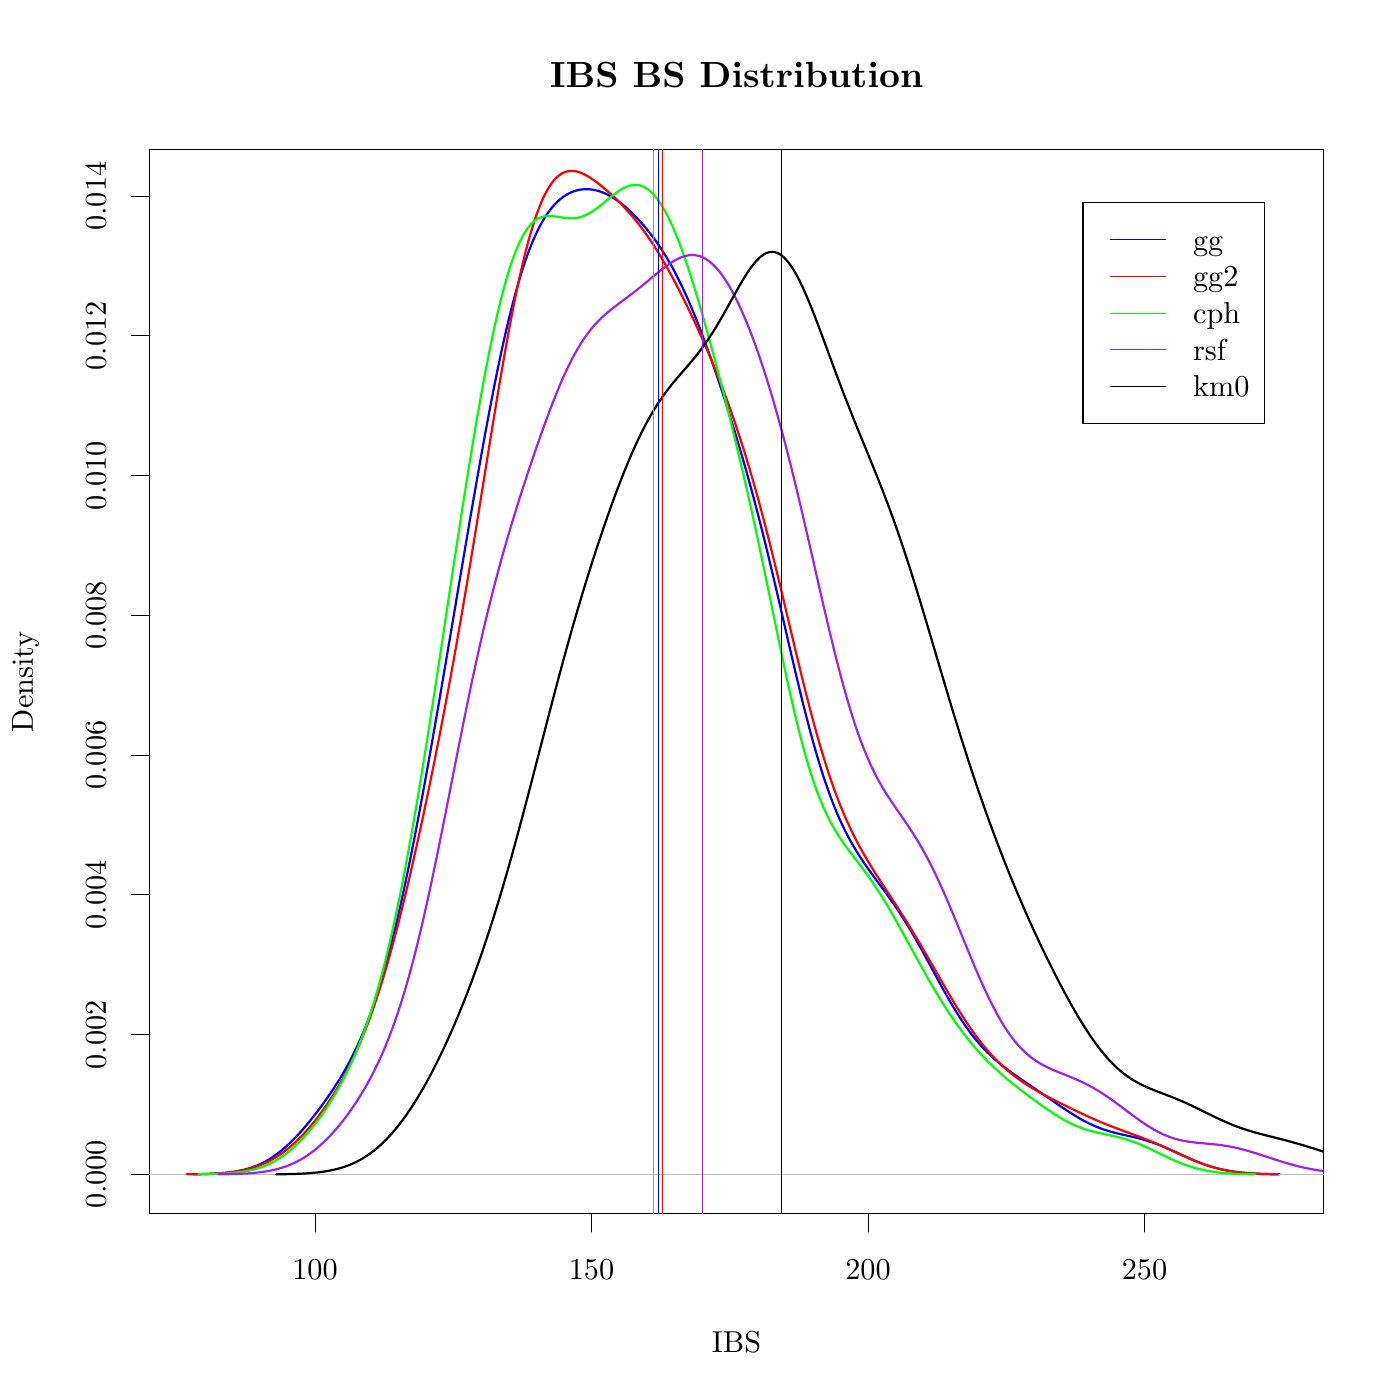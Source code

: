% Created by tikzDevice version 0.7.0 on 2015-01-16 16:22:32
% !TEX encoding = UTF-8 Unicode
\documentclass[11pt]{memoir}
\nonstopmode

\usepackage{tikz}

\usepackage[active,tightpage,psfixbb]{preview}

\PreviewEnvironment{pgfpicture}

\setlength\PreviewBorder{0pt}

\usepackage{amsmath}
\newcommand{\SweaveOpts}[1]{}  % do not interfere with LaTeX
\newcommand{\SweaveInput}[1]{} % because they are not real TeX commands
\newcommand{\Sexpr}[1]{}       % will only be parsed by R


\usepackage{geometry}
\usepackage{amsmath}
\usepackage{lscape}
\geometry{verbose,tmargin=2.5cm,bmargin=2.5cm,lmargin=2.5cm,rmargin=2.5cm}


\begin{document}

\begin{tikzpicture}[x=1pt,y=1pt]
\definecolor[named]{fillColor}{rgb}{1.00,1.00,1.00}
\path[use as bounding box,fill=fillColor,fill opacity=0.00] (0,0) rectangle (505.89,505.89);
\begin{scope}
\path[clip] ( 54.12, 67.32) rectangle (478.17,451.77);
\definecolor[named]{drawColor}{rgb}{0.00,0.00,1.00}

\path[draw=drawColor,line width= 0.8pt,line join=round,line cap=round] ( 69.83, 81.57) --
	( 70.59, 81.58) --
	( 71.36, 81.59) --
	( 72.13, 81.60) --
	( 72.90, 81.62) --
	( 73.67, 81.64) --
	( 74.44, 81.66) --
	( 75.20, 81.69) --
	( 75.97, 81.72) --
	( 76.74, 81.75) --
	( 77.51, 81.79) --
	( 78.28, 81.83) --
	( 79.05, 81.88) --
	( 79.81, 81.94) --
	( 80.58, 82.00) --
	( 81.35, 82.07) --
	( 82.12, 82.16) --
	( 82.89, 82.25) --
	( 83.66, 82.35) --
	( 84.42, 82.46) --
	( 85.19, 82.58) --
	( 85.96, 82.72) --
	( 86.73, 82.88) --
	( 87.50, 83.04) --
	( 88.27, 83.23) --
	( 89.03, 83.43) --
	( 89.80, 83.65) --
	( 90.57, 83.89) --
	( 91.34, 84.15) --
	( 92.11, 84.44) --
	( 92.88, 84.75) --
	( 93.65, 85.08) --
	( 94.41, 85.43) --
	( 95.18, 85.81) --
	( 95.95, 86.22) --
	( 96.72, 86.65) --
	( 97.49, 87.11) --
	( 98.26, 87.60) --
	( 99.02, 88.12) --
	( 99.79, 88.67) --
	(100.56, 89.24) --
	(101.33, 89.84) --
	(102.10, 90.47) --
	(102.87, 91.13) --
	(103.63, 91.81) --
	(104.40, 92.52) --
	(105.17, 93.26) --
	(105.94, 94.03) --
	(106.71, 94.82) --
	(107.48, 95.63) --
	(108.24, 96.46) --
	(109.01, 97.32) --
	(109.78, 98.20) --
	(110.55, 99.10) --
	(111.32,100.02) --
	(112.09,100.96) --
	(112.85,101.92) --
	(113.62,102.89) --
	(114.39,103.88) --
	(115.16,104.90) --
	(115.93,105.93) --
	(116.70,106.98) --
	(117.46,108.04) --
	(118.23,109.13) --
	(119.00,110.24) --
	(119.77,111.37) --
	(120.54,112.53) --
	(121.31,113.71) --
	(122.07,114.92) --
	(122.84,116.17) --
	(123.61,117.45) --
	(124.38,118.76) --
	(125.15,120.12) --
	(125.92,121.52) --
	(126.69,122.98) --
	(127.45,124.47) --
	(128.22,126.02) --
	(128.99,127.65) --
	(129.76,129.33) --
	(130.53,131.08) --
	(131.30,132.89) --
	(132.06,134.79) --
	(132.83,136.77) --
	(133.60,138.82) --
	(134.37,140.95) --
	(135.14,143.17) --
	(135.91,145.50) --
	(136.67,147.90) --
	(137.44,150.40) --
	(138.21,152.98) --
	(138.98,155.68) --
	(139.75,158.48) --
	(140.52,161.36) --
	(141.28,164.33) --
	(142.05,167.40) --
	(142.82,170.58) --
	(143.59,173.85) --
	(144.36,177.19) --
	(145.13,180.63) --
	(145.89,184.17) --
	(146.66,187.79) --
	(147.43,191.48) --
	(148.20,195.24) --
	(148.97,199.09) --
	(149.74,203.01) --
	(150.50,206.99) --
	(151.27,211.03) --
	(152.04,215.13) --
	(152.81,219.29) --
	(153.58,223.50) --
	(154.35,227.76) --
	(155.12,232.05) --
	(155.88,236.39) --
	(156.65,240.77) --
	(157.42,245.17) --
	(158.19,249.61) --
	(158.96,254.07) --
	(159.73,258.55) --
	(160.49,263.05) --
	(161.26,267.57) --
	(162.03,272.10) --
	(162.80,276.64) --
	(163.57,281.19) --
	(164.34,285.74) --
	(165.10,290.30) --
	(165.87,294.85) --
	(166.64,299.39) --
	(167.41,303.93) --
	(168.18,308.46) --
	(168.95,312.96) --
	(169.71,317.45) --
	(170.48,321.91) --
	(171.25,326.35) --
	(172.02,330.75) --
	(172.79,335.11) --
	(173.56,339.43) --
	(174.32,343.70) --
	(175.09,347.93) --
	(175.86,352.08) --
	(176.63,356.17) --
	(177.40,360.20) --
	(178.17,364.15) --
	(178.93,368.02) --
	(179.70,371.79) --
	(180.47,375.48) --
	(181.24,379.08) --
	(182.01,382.59) --
	(182.78,385.96) --
	(183.54,389.23) --
	(184.31,392.40) --
	(185.08,395.46) --
	(185.85,398.39) --
	(186.62,401.19) --
	(187.39,403.87) --
	(188.16,406.45) --
	(188.92,408.90) --
	(189.69,411.21) --
	(190.46,413.40) --
	(191.23,415.49) --
	(192.00,417.46) --
	(192.77,419.29) --
	(193.53,421.01) --
	(194.30,422.63) --
	(195.07,424.15) --
	(195.84,425.56) --
	(196.61,426.85) --
	(197.38,428.06) --
	(198.14,429.18) --
	(198.91,430.22) --
	(199.68,431.15) --
	(200.45,432.01) --
	(201.22,432.80) --
	(201.99,433.52) --
	(202.75,434.16) --
	(203.52,434.74) --
	(204.29,435.25) --
	(205.06,435.72) --
	(205.83,436.12) --
	(206.60,436.46) --
	(207.36,436.75) --
	(208.13,437.00) --
	(208.90,437.20) --
	(209.67,437.35) --
	(210.44,437.45) --
	(211.21,437.51) --
	(211.97,437.53) --
	(212.74,437.50) --
	(213.51,437.43) --
	(214.28,437.33) --
	(215.05,437.18) --
	(215.82,437.00) --
	(216.58,436.77) --
	(217.35,436.50) --
	(218.12,436.20) --
	(218.89,435.87) --
	(219.66,435.49) --
	(220.43,435.08) --
	(221.20,434.63) --
	(221.96,434.15) --
	(222.73,433.64) --
	(223.50,433.09) --
	(224.27,432.52) --
	(225.04,431.91) --
	(225.81,431.28) --
	(226.57,430.61) --
	(227.34,429.91) --
	(228.11,429.19) --
	(228.88,428.44) --
	(229.65,427.66) --
	(230.42,426.85) --
	(231.18,426.02) --
	(231.95,425.16) --
	(232.72,424.27) --
	(233.49,423.35) --
	(234.26,422.40) --
	(235.03,421.42) --
	(235.79,420.42) --
	(236.56,419.37) --
	(237.33,418.29) --
	(238.10,417.18) --
	(238.87,416.03) --
	(239.64,414.84) --
	(240.40,413.60) --
	(241.17,412.33) --
	(241.94,411.02) --
	(242.71,409.66) --
	(243.48,408.25) --
	(244.25,406.79) --
	(245.01,405.29) --
	(245.78,403.75) --
	(246.55,402.15) --
	(247.32,400.50) --
	(248.09,398.81) --
	(248.86,397.07) --
	(249.62,395.29) --
	(250.39,393.45) --
	(251.16,391.57) --
	(251.93,389.65) --
	(252.70,387.70) --
	(253.47,385.69) --
	(254.24,383.64) --
	(255.00,381.57) --
	(255.77,379.45) --
	(256.54,377.30) --
	(257.31,375.11) --
	(258.08,372.90) --
	(258.85,370.65) --
	(259.61,368.38) --
	(260.38,366.07) --
	(261.15,363.73) --
	(261.92,361.36) --
	(262.69,358.97) --
	(263.46,356.54) --
	(264.22,354.08) --
	(264.99,351.59) --
	(265.76,349.07) --
	(266.53,346.51) --
	(267.30,343.91) --
	(268.07,341.28) --
	(268.83,338.62) --
	(269.60,335.91) --
	(270.37,333.16) --
	(271.14,330.36) --
	(271.91,327.52) --
	(272.68,324.65) --
	(273.44,321.72) --
	(274.21,318.74) --
	(274.98,315.72) --
	(275.75,312.67) --
	(276.52,309.57) --
	(277.29,306.42) --
	(278.05,303.23) --
	(278.82,300.02) --
	(279.59,296.78) --
	(280.36,293.50) --
	(281.13,290.20) --
	(281.90,286.88) --
	(282.67,283.55) --
	(283.43,280.22) --
	(284.20,276.88) --
	(284.97,273.55) --
	(285.74,270.24) --
	(286.51,266.94) --
	(287.28,263.67) --
	(288.04,260.43) --
	(288.81,257.23) --
	(289.58,254.07) --
	(290.35,250.98) --
	(291.12,247.94) --
	(291.89,244.96) --
	(292.65,242.04) --
	(293.42,239.20) --
	(294.19,236.45) --
	(294.96,233.76) --
	(295.73,231.16) --
	(296.50,228.63) --
	(297.26,226.21) --
	(298.03,223.87) --
	(298.80,221.62) --
	(299.57,219.44) --
	(300.34,217.36) --
	(301.11,215.37) --
	(301.87,213.45) --
	(302.64,211.61) --
	(303.41,209.85) --
	(304.18,208.18) --
	(304.95,206.57) --
	(305.72,205.02) --
	(306.48,203.54) --
	(307.25,202.13) --
	(308.02,200.77) --
	(308.79,199.45) --
	(309.56,198.18) --
	(310.33,196.96) --
	(311.09,195.77) --
	(311.86,194.62) --
	(312.63,193.49) --
	(313.40,192.39) --
	(314.17,191.31) --
	(314.94,190.25) --
	(315.71,189.20) --
	(316.47,188.15) --
	(317.24,187.11) --
	(318.01,186.07) --
	(318.78,185.03) --
	(319.55,183.98) --
	(320.32,182.92) --
	(321.08,181.85) --
	(321.85,180.77) --
	(322.62,179.67) --
	(323.39,178.56) --
	(324.16,177.42) --
	(324.93,176.26) --
	(325.69,175.09) --
	(326.46,173.89) --
	(327.23,172.66) --
	(328.00,171.41) --
	(328.77,170.14) --
	(329.54,168.85) --
	(330.30,167.54) --
	(331.07,166.20) --
	(331.84,164.84) --
	(332.61,163.47) --
	(333.38,162.09) --
	(334.15,160.69) --
	(334.91,159.28) --
	(335.68,157.86) --
	(336.45,156.44) --
	(337.22,155.01) --
	(337.99,153.59) --
	(338.76,152.17) --
	(339.52,150.76) --
	(340.29,149.36) --
	(341.06,147.97) --
	(341.83,146.60) --
	(342.60,145.25) --
	(343.37,143.91) --
	(344.13,142.60) --
	(344.90,141.32) --
	(345.67,140.07) --
	(346.44,138.84) --
	(347.21,137.65) --
	(347.98,136.49) --
	(348.75,135.37) --
	(349.51,134.28) --
	(350.28,133.21) --
	(351.05,132.20) --
	(351.82,131.21) --
	(352.59,130.26) --
	(353.36,129.34) --
	(354.12,128.45) --
	(354.89,127.60) --
	(355.66,126.78) --
	(356.43,125.98) --
	(357.20,125.22) --
	(357.97,124.48) --
	(358.73,123.77) --
	(359.50,123.08) --
	(360.27,122.41) --
	(361.04,121.77) --
	(361.81,121.14) --
	(362.58,120.53) --
	(363.34,119.94) --
	(364.11,119.36) --
	(364.88,118.79) --
	(365.65,118.23) --
	(366.42,117.68) --
	(367.19,117.13) --
	(367.95,116.60) --
	(368.72,116.07) --
	(369.49,115.54) --
	(370.26,115.01) --
	(371.03,114.49) --
	(371.80,113.97) --
	(372.56,113.45) --
	(373.33,112.93) --
	(374.10,112.41) --
	(374.87,111.88) --
	(375.64,111.36) --
	(376.41,110.83) --
	(377.17,110.31) --
	(377.94,109.78) --
	(378.71,109.25) --
	(379.48,108.72) --
	(380.25,108.19) --
	(381.02,107.66) --
	(381.79,107.13) --
	(382.55,106.61) --
	(383.32,106.08) --
	(384.09,105.56) --
	(384.86,105.05) --
	(385.63,104.54) --
	(386.40,104.04) --
	(387.16,103.55) --
	(387.93,103.07) --
	(388.70,102.60) --
	(389.47,102.14) --
	(390.24,101.69) --
	(391.01,101.25) --
	(391.77,100.84) --
	(392.54,100.43) --
	(393.31,100.04) --
	(394.08, 99.67) --
	(394.85, 99.32) --
	(395.62, 98.98) --
	(396.38, 98.66) --
	(397.15, 98.35) --
	(397.92, 98.06) --
	(398.69, 97.79) --
	(399.46, 97.54) --
	(400.23, 97.29) --
	(400.99, 97.07) --
	(401.76, 96.85) --
	(402.53, 96.64) --
	(403.30, 96.45) --
	(404.07, 96.26) --
	(404.84, 96.08) --
	(405.60, 95.90) --
	(406.37, 95.73) --
	(407.14, 95.56) --
	(407.91, 95.38) --
	(408.68, 95.21) --
	(409.45, 95.03) --
	(410.22, 94.85) --
	(410.98, 94.66) --
	(411.75, 94.46) --
	(412.52, 94.26) --
	(413.29, 94.04) --
	(414.06, 93.82) --
	(414.83, 93.58) --
	(415.59, 93.33) --
	(416.36, 93.08) --
	(417.13, 92.81) --
	(417.90, 92.53) --
	(418.67, 92.23) --
	(419.44, 91.93) --
	(420.20, 91.62) --
	(420.97, 91.30) --
	(421.74, 90.97) --
	(422.51, 90.63) --
	(423.28, 90.29) --
	(424.05, 89.94) --
	(424.81, 89.59) --
	(425.58, 89.24) --
	(426.35, 88.88) --
	(427.12, 88.53) --
	(427.89, 88.18) --
	(428.66, 87.83) --
	(429.42, 87.49) --
	(430.19, 87.15) --
	(430.96, 86.81) --
	(431.73, 86.49) --
	(432.50, 86.17) --
	(433.27, 85.87) --
	(434.03, 85.57) --
	(434.80, 85.28) --
	(435.57, 85.01) --
	(436.34, 84.75) --
	(437.11, 84.50) --
	(437.88, 84.26) --
	(438.64, 84.04) --
	(439.41, 83.82) --
	(440.18, 83.62) --
	(440.95, 83.44) --
	(441.72, 83.26) --
	(442.49, 83.10) --
	(443.26, 82.95) --
	(444.02, 82.80) --
	(444.79, 82.67) --
	(445.56, 82.56) --
	(446.33, 82.45) --
	(447.10, 82.35) --
	(447.87, 82.25) --
	(448.63, 82.17) --
	(449.40, 82.10) --
	(450.17, 82.03) --
	(450.94, 81.96) --
	(451.71, 81.91) --
	(452.48, 81.86) --
	(453.24, 81.82) --
	(454.01, 81.78) --
	(454.78, 81.74) --
	(455.55, 81.71) --
	(456.32, 81.68) --
	(457.09, 81.66) --
	(457.85, 81.64) --
	(458.62, 81.62) --
	(459.39, 81.60) --
	(460.16, 81.59) --
	(460.93, 81.58) --
	(461.70, 81.57) --
	(462.46, 81.56);
\end{scope}
\begin{scope}
\path[clip] (  0.00,  0.00) rectangle (505.89,505.89);
\definecolor[named]{drawColor}{rgb}{0.00,0.00,0.00}

\path[draw=drawColor,line width= 0.4pt,line join=round,line cap=round] (113.85, 67.32) -- (413.58, 67.32);

\path[draw=drawColor,line width= 0.4pt,line join=round,line cap=round] (113.85, 67.32) -- (113.85, 60.72);

\path[draw=drawColor,line width= 0.4pt,line join=round,line cap=round] (213.76, 67.32) -- (213.76, 60.72);

\path[draw=drawColor,line width= 0.4pt,line join=round,line cap=round] (313.67, 67.32) -- (313.67, 60.72);

\path[draw=drawColor,line width= 0.4pt,line join=round,line cap=round] (413.58, 67.32) -- (413.58, 60.72);

\node[text=drawColor,anchor=base,inner sep=0pt, outer sep=0pt, scale=  1.00] at (113.85, 43.56) {100};

\node[text=drawColor,anchor=base,inner sep=0pt, outer sep=0pt, scale=  1.00] at (213.76, 43.56) {150};

\node[text=drawColor,anchor=base,inner sep=0pt, outer sep=0pt, scale=  1.00] at (313.67, 43.56) {200};

\node[text=drawColor,anchor=base,inner sep=0pt, outer sep=0pt, scale=  1.00] at (413.58, 43.56) {250};

\path[draw=drawColor,line width= 0.4pt,line join=round,line cap=round] ( 54.12, 81.51) -- ( 54.12,435.02);

\path[draw=drawColor,line width= 0.4pt,line join=round,line cap=round] ( 54.12, 81.51) -- ( 47.52, 81.51);

\path[draw=drawColor,line width= 0.4pt,line join=round,line cap=round] ( 54.12,132.01) -- ( 47.52,132.01);

\path[draw=drawColor,line width= 0.4pt,line join=round,line cap=round] ( 54.12,182.51) -- ( 47.52,182.51);

\path[draw=drawColor,line width= 0.4pt,line join=round,line cap=round] ( 54.12,233.01) -- ( 47.52,233.01);

\path[draw=drawColor,line width= 0.4pt,line join=round,line cap=round] ( 54.12,283.52) -- ( 47.52,283.52);

\path[draw=drawColor,line width= 0.4pt,line join=round,line cap=round] ( 54.12,334.02) -- ( 47.52,334.02);

\path[draw=drawColor,line width= 0.4pt,line join=round,line cap=round] ( 54.12,384.52) -- ( 47.52,384.52);

\path[draw=drawColor,line width= 0.4pt,line join=round,line cap=round] ( 54.12,435.02) -- ( 47.52,435.02);

\node[text=drawColor,rotate= 90.00,anchor=base,inner sep=0pt, outer sep=0pt, scale=  1.00] at ( 38.28, 81.51) {0.000};

\node[text=drawColor,rotate= 90.00,anchor=base,inner sep=0pt, outer sep=0pt, scale=  1.00] at ( 38.28,132.01) {0.002};

\node[text=drawColor,rotate= 90.00,anchor=base,inner sep=0pt, outer sep=0pt, scale=  1.00] at ( 38.28,182.51) {0.004};

\node[text=drawColor,rotate= 90.00,anchor=base,inner sep=0pt, outer sep=0pt, scale=  1.00] at ( 38.28,233.01) {0.006};

\node[text=drawColor,rotate= 90.00,anchor=base,inner sep=0pt, outer sep=0pt, scale=  1.00] at ( 38.28,283.52) {0.008};

\node[text=drawColor,rotate= 90.00,anchor=base,inner sep=0pt, outer sep=0pt, scale=  1.00] at ( 38.28,334.02) {0.010};

\node[text=drawColor,rotate= 90.00,anchor=base,inner sep=0pt, outer sep=0pt, scale=  1.00] at ( 38.28,384.52) {0.012};

\node[text=drawColor,rotate= 90.00,anchor=base,inner sep=0pt, outer sep=0pt, scale=  1.00] at ( 38.28,435.02) {0.014};

\path[draw=drawColor,line width= 0.4pt,line join=round,line cap=round] ( 54.12, 67.32) --
	(478.17, 67.32) --
	(478.17,451.77) --
	( 54.12,451.77) --
	( 54.12, 67.32);
\end{scope}
\begin{scope}
\path[clip] (  0.00,  0.00) rectangle (505.89,505.89);
\definecolor[named]{drawColor}{rgb}{0.00,0.00,0.00}

\node[text=drawColor,anchor=base,inner sep=0pt, outer sep=0pt, scale=  1.20] at (266.14,474.30) {\bfseries IBS BS Distribution};

\node[text=drawColor,anchor=base,inner sep=0pt, outer sep=0pt, scale=  1.00] at (266.14, 17.16) {IBS};

\node[text=drawColor,rotate= 90.00,anchor=base,inner sep=0pt, outer sep=0pt, scale=  1.00] at ( 11.88,259.55) {Density};
\end{scope}
\begin{scope}
\path[clip] ( 54.12, 67.32) rectangle (478.17,451.77);
\definecolor[named]{drawColor}{rgb}{0.75,0.75,0.75}

\path[draw=drawColor,line width= 0.0pt,line join=round,line cap=round] ( 54.12, 81.51) -- (478.17, 81.51);
\definecolor[named]{drawColor}{rgb}{1.00,0.00,0.00}

\path[draw=drawColor,line width= 0.8pt,line join=round,line cap=round] ( 67.48, 81.55) --
	( 68.25, 81.56) --
	( 69.02, 81.56) --
	( 69.79, 81.57) --
	( 70.56, 81.59) --
	( 71.33, 81.60) --
	( 72.11, 81.61) --
	( 72.88, 81.63) --
	( 73.65, 81.65) --
	( 74.42, 81.67) --
	( 75.19, 81.70) --
	( 75.96, 81.73) --
	( 76.74, 81.76) --
	( 77.51, 81.80) --
	( 78.28, 81.85) --
	( 79.05, 81.89) --
	( 79.82, 81.95) --
	( 80.59, 82.01) --
	( 81.36, 82.08) --
	( 82.14, 82.15) --
	( 82.91, 82.24) --
	( 83.68, 82.33) --
	( 84.45, 82.43) --
	( 85.22, 82.54) --
	( 85.99, 82.67) --
	( 86.77, 82.81) --
	( 87.54, 82.95) --
	( 88.31, 83.12) --
	( 89.08, 83.30) --
	( 89.85, 83.49) --
	( 90.62, 83.70) --
	( 91.39, 83.93) --
	( 92.17, 84.18) --
	( 92.94, 84.44) --
	( 93.71, 84.73) --
	( 94.48, 85.03) --
	( 95.25, 85.36) --
	( 96.02, 85.71) --
	( 96.80, 86.08) --
	( 97.57, 86.48) --
	( 98.34, 86.90) --
	( 99.11, 87.35) --
	( 99.88, 87.82) --
	(100.65, 88.31) --
	(101.42, 88.83) --
	(102.20, 89.38) --
	(102.97, 89.96) --
	(103.74, 90.56) --
	(104.51, 91.18) --
	(105.28, 91.84) --
	(106.05, 92.53) --
	(106.83, 93.24) --
	(107.60, 93.97) --
	(108.37, 94.73) --
	(109.14, 95.53) --
	(109.91, 96.35) --
	(110.68, 97.19) --
	(111.45, 98.06) --
	(112.23, 98.96) --
	(113.00, 99.89) --
	(113.77,100.84) --
	(114.54,101.82) --
	(115.31,102.83) --
	(116.08,103.87) --
	(116.86,104.94) --
	(117.63,106.03) --
	(118.40,107.15) --
	(119.17,108.32) --
	(119.94,109.51) --
	(120.71,110.74) --
	(121.48,111.99) --
	(122.26,113.29) --
	(123.03,114.63) --
	(123.80,116.01) --
	(124.57,117.43) --
	(125.34,118.89) --
	(126.11,120.40) --
	(126.89,121.96) --
	(127.66,123.57) --
	(128.43,125.23) --
	(129.20,126.95) --
	(129.97,128.73) --
	(130.74,130.57) --
	(131.51,132.46) --
	(132.29,134.42) --
	(133.06,136.45) --
	(133.83,138.54) --
	(134.60,140.70) --
	(135.37,142.91) --
	(136.14,145.22) --
	(136.92,147.59) --
	(137.69,150.02) --
	(138.46,152.52) --
	(139.23,155.10) --
	(140.00,157.75) --
	(140.77,160.46) --
	(141.54,163.24) --
	(142.32,166.08) --
	(143.09,169.00) --
	(143.86,171.98) --
	(144.63,175.02) --
	(145.40,178.11) --
	(146.17,181.27) --
	(146.95,184.49) --
	(147.72,187.76) --
	(148.49,191.08) --
	(149.26,194.46) --
	(150.03,197.89) --
	(150.80,201.36) --
	(151.57,204.88) --
	(152.35,208.44) --
	(153.12,212.05) --
	(153.89,215.71) --
	(154.66,219.41) --
	(155.43,223.15) --
	(156.20,226.93) --
	(156.98,230.77) --
	(157.75,234.64) --
	(158.52,238.56) --
	(159.29,242.52) --
	(160.06,246.54) --
	(160.83,250.60) --
	(161.61,254.71) --
	(162.38,258.86) --
	(163.15,263.08) --
	(163.92,267.34) --
	(164.69,271.66) --
	(165.46,276.02) --
	(166.23,280.43) --
	(167.01,284.91) --
	(167.78,289.43) --
	(168.55,293.99) --
	(169.32,298.59) --
	(170.09,303.25) --
	(170.86,307.95) --
	(171.64,312.67) --
	(172.41,317.43) --
	(173.18,322.21) --
	(173.95,327.00) --
	(174.72,331.81) --
	(175.49,336.62) --
	(176.26,341.42) --
	(177.04,346.20) --
	(177.81,350.96) --
	(178.58,355.69) --
	(179.35,360.38) --
	(180.12,365.00) --
	(180.89,369.56) --
	(181.67,374.05) --
	(182.44,378.46) --
	(183.21,382.77) --
	(183.98,386.96) --
	(184.75,391.04) --
	(185.52,395.01) --
	(186.29,398.86) --
	(187.07,402.54) --
	(187.84,406.08) --
	(188.61,409.48) --
	(189.38,412.74) --
	(190.15,415.82) --
	(190.92,418.72) --
	(191.70,421.46) --
	(192.47,424.05) --
	(193.24,426.48) --
	(194.01,428.69) --
	(194.78,430.75) --
	(195.55,432.66) --
	(196.32,434.41) --
	(197.10,435.98) --
	(197.87,437.38) --
	(198.64,438.64) --
	(199.41,439.77) --
	(200.18,440.75) --
	(200.95,441.57) --
	(201.73,442.27) --
	(202.50,442.85) --
	(203.27,443.33) --
	(204.04,443.67) --
	(204.81,443.90) --
	(205.58,444.06) --
	(206.35,444.12) --
	(207.13,444.10) --
	(207.90,443.99) --
	(208.67,443.82) --
	(209.44,443.58) --
	(210.21,443.30) --
	(210.98,442.94) --
	(211.76,442.54) --
	(212.53,442.11) --
	(213.30,441.64) --
	(214.07,441.13) --
	(214.84,440.58) --
	(215.61,440.02) --
	(216.38,439.43) --
	(217.16,438.81) --
	(217.93,438.18) --
	(218.70,437.53) --
	(219.47,436.86) --
	(220.24,436.17) --
	(221.01,435.47) --
	(221.79,434.75) --
	(222.56,434.01) --
	(223.33,433.26) --
	(224.10,432.49) --
	(224.87,431.70) --
	(225.64,430.89) --
	(226.41,430.06) --
	(227.19,429.21) --
	(227.96,428.33) --
	(228.73,427.43) --
	(229.50,426.50) --
	(230.27,425.55) --
	(231.04,424.57) --
	(231.82,423.55) --
	(232.59,422.51) --
	(233.36,421.44) --
	(234.13,420.34) --
	(234.90,419.21) --
	(235.67,418.05) --
	(236.45,416.86) --
	(237.22,415.64) --
	(237.99,414.39) --
	(238.76,413.11) --
	(239.53,411.80) --
	(240.30,410.47) --
	(241.07,409.11) --
	(241.85,407.72) --
	(242.62,406.31) --
	(243.39,404.87) --
	(244.16,403.42) --
	(244.93,401.94) --
	(245.70,400.43) --
	(246.48,398.91) --
	(247.25,397.37) --
	(248.02,395.80) --
	(248.79,394.21) --
	(249.56,392.60) --
	(250.33,390.98) --
	(251.10,389.33) --
	(251.88,387.65) --
	(252.65,385.95) --
	(253.42,384.24) --
	(254.19,382.49) --
	(254.96,380.72) --
	(255.73,378.92) --
	(256.51,377.10) --
	(257.28,375.25) --
	(258.05,373.37) --
	(258.82,371.45) --
	(259.59,369.50) --
	(260.36,367.52) --
	(261.13,365.51) --
	(261.91,363.45) --
	(262.68,361.36) --
	(263.45,359.22) --
	(264.22,357.05) --
	(264.99,354.84) --
	(265.76,352.57) --
	(266.54,350.27) --
	(267.31,347.92) --
	(268.08,345.52) --
	(268.85,343.06) --
	(269.62,340.56) --
	(270.39,338.01) --
	(271.16,335.42) --
	(271.94,332.76) --
	(272.71,330.06) --
	(273.48,327.30) --
	(274.25,324.50) --
	(275.02,321.65) --
	(275.79,318.73) --
	(276.57,315.78) --
	(277.34,312.78) --
	(278.11,309.74) --
	(278.88,306.66) --
	(279.65,303.53) --
	(280.42,300.38) --
	(281.19,297.20) --
	(281.97,293.99) --
	(282.74,290.75) --
	(283.51,287.51) --
	(284.28,284.25) --
	(285.05,280.99) --
	(285.82,277.73) --
	(286.60,274.47) --
	(287.37,271.23) --
	(288.14,268.01) --
	(288.91,264.81) --
	(289.68,261.65) --
	(290.45,258.53) --
	(291.22,255.44) --
	(292.00,252.40) --
	(292.77,249.43) --
	(293.54,246.51) --
	(294.31,243.65) --
	(295.08,240.85) --
	(295.85,238.13) --
	(296.63,235.48) --
	(297.40,232.90) --
	(298.17,230.40) --
	(298.94,227.97) --
	(299.71,225.63) --
	(300.48,223.37) --
	(301.25,221.17) --
	(302.03,219.05) --
	(302.80,217.02) --
	(303.57,215.05) --
	(304.34,213.16) --
	(305.11,211.32) --
	(305.88,209.56) --
	(306.66,207.86) --
	(307.43,206.22) --
	(308.20,204.63) --
	(308.97,203.09) --
	(309.74,201.61) --
	(310.51,200.17) --
	(311.28,198.76) --
	(312.06,197.39) --
	(312.83,196.06) --
	(313.60,194.76) --
	(314.37,193.48) --
	(315.14,192.22) --
	(315.91,190.99) --
	(316.69,189.77) --
	(317.46,188.56) --
	(318.23,187.36) --
	(319.00,186.17) --
	(319.77,184.99) --
	(320.54,183.81) --
	(321.32,182.63) --
	(322.09,181.44) --
	(322.86,180.26) --
	(323.63,179.06) --
	(324.40,177.87) --
	(325.17,176.66) --
	(325.94,175.45) --
	(326.72,174.22) --
	(327.49,172.99) --
	(328.26,171.75) --
	(329.03,170.49) --
	(329.80,169.22) --
	(330.57,167.95) --
	(331.35,166.66) --
	(332.12,165.36) --
	(332.89,164.05) --
	(333.66,162.73) --
	(334.43,161.40) --
	(335.20,160.07) --
	(335.97,158.73) --
	(336.75,157.39) --
	(337.52,156.04) --
	(338.29,154.69) --
	(339.06,153.35) --
	(339.83,152.00) --
	(340.60,150.66) --
	(341.38,149.32) --
	(342.15,148.00) --
	(342.92,146.68) --
	(343.69,145.37) --
	(344.46,144.08) --
	(345.23,142.80) --
	(346.00,141.54) --
	(346.78,140.30) --
	(347.55,139.08) --
	(348.32,137.88) --
	(349.09,136.70) --
	(349.86,135.54) --
	(350.63,134.42) --
	(351.41,133.32) --
	(352.18,132.24) --
	(352.95,131.18) --
	(353.72,130.17) --
	(354.49,129.17) --
	(355.26,128.21) --
	(356.03,127.27) --
	(356.81,126.36) --
	(357.58,125.48) --
	(358.35,124.62) --
	(359.12,123.79) --
	(359.89,122.99) --
	(360.66,122.22) --
	(361.44,121.47) --
	(362.21,120.74) --
	(362.98,120.04) --
	(363.75,119.36) --
	(364.52,118.71) --
	(365.29,118.07) --
	(366.06,117.46) --
	(366.84,116.86) --
	(367.61,116.29) --
	(368.38,115.73) --
	(369.15,115.19) --
	(369.92,114.66) --
	(370.69,114.16) --
	(371.47,113.66) --
	(372.24,113.18) --
	(373.01,112.71) --
	(373.78,112.25) --
	(374.55,111.80) --
	(375.32,111.36) --
	(376.09,110.93) --
	(376.87,110.51) --
	(377.64,110.09) --
	(378.41,109.68) --
	(379.18,109.28) --
	(379.95,108.88) --
	(380.72,108.48) --
	(381.50,108.09) --
	(382.27,107.70) --
	(383.04,107.31) --
	(383.81,106.93) --
	(384.58,106.55) --
	(385.35,106.17) --
	(386.12,105.79) --
	(386.90,105.41) --
	(387.67,105.04) --
	(388.44,104.67) --
	(389.21,104.30) --
	(389.98,103.93) --
	(390.75,103.56) --
	(391.53,103.20) --
	(392.30,102.84) --
	(393.07,102.49) --
	(393.84,102.13) --
	(394.61,101.79) --
	(395.38,101.45) --
	(396.16,101.11) --
	(396.93,100.77) --
	(397.70,100.45) --
	(398.47,100.13) --
	(399.24, 99.81) --
	(400.01, 99.50) --
	(400.78, 99.19) --
	(401.56, 98.89) --
	(402.33, 98.59) --
	(403.10, 98.30) --
	(403.87, 98.01) --
	(404.64, 97.73) --
	(405.41, 97.44) --
	(406.19, 97.16) --
	(406.96, 96.88) --
	(407.73, 96.60) --
	(408.50, 96.32) --
	(409.27, 96.04) --
	(410.04, 95.76) --
	(410.81, 95.47) --
	(411.59, 95.18) --
	(412.36, 94.89) --
	(413.13, 94.59) --
	(413.90, 94.29) --
	(414.67, 93.98) --
	(415.44, 93.67) --
	(416.22, 93.35) --
	(416.99, 93.03) --
	(417.76, 92.70) --
	(418.53, 92.36) --
	(419.30, 92.02) --
	(420.07, 91.68) --
	(420.84, 91.33) --
	(421.62, 90.97) --
	(422.39, 90.62) --
	(423.16, 90.26) --
	(423.93, 89.90) --
	(424.70, 89.54) --
	(425.47, 89.18) --
	(426.25, 88.82) --
	(427.02, 88.47) --
	(427.79, 88.12) --
	(428.56, 87.77) --
	(429.33, 87.43) --
	(430.10, 87.09) --
	(430.87, 86.77) --
	(431.65, 86.45) --
	(432.42, 86.14) --
	(433.19, 85.84) --
	(433.96, 85.54) --
	(434.73, 85.26) --
	(435.50, 84.99) --
	(436.28, 84.74) --
	(437.05, 84.49) --
	(437.82, 84.26) --
	(438.59, 84.03) --
	(439.36, 83.83) --
	(440.13, 83.63) --
	(440.90, 83.44) --
	(441.68, 83.27) --
	(442.45, 83.11) --
	(443.22, 82.96) --
	(443.99, 82.82) --
	(444.76, 82.68) --
	(445.53, 82.57) --
	(446.31, 82.46) --
	(447.08, 82.36) --
	(447.85, 82.26) --
	(448.62, 82.18) --
	(449.39, 82.10) --
	(450.16, 82.04) --
	(450.93, 81.97) --
	(451.71, 81.92) --
	(452.48, 81.87) --
	(453.25, 81.82) --
	(454.02, 81.78) --
	(454.79, 81.75) --
	(455.56, 81.72) --
	(456.34, 81.69) --
	(457.11, 81.66) --
	(457.88, 81.64) --
	(458.65, 81.62) --
	(459.42, 81.61) --
	(460.19, 81.59) --
	(460.96, 81.58) --
	(461.74, 81.57);
\definecolor[named]{drawColor}{rgb}{0.00,1.00,0.00}

\path[draw=drawColor,line width= 0.8pt,line join=round,line cap=round] ( 71.71, 81.55) --
	( 72.46, 81.56) --
	( 73.21, 81.57) --
	( 73.96, 81.58) --
	( 74.70, 81.60) --
	( 75.45, 81.61) --
	( 76.20, 81.63) --
	( 76.95, 81.65) --
	( 77.69, 81.67) --
	( 78.44, 81.70) --
	( 79.19, 81.73) --
	( 79.93, 81.76) --
	( 80.68, 81.80) --
	( 81.43, 81.84) --
	( 82.18, 81.89) --
	( 82.92, 81.95) --
	( 83.67, 82.01) --
	( 84.42, 82.08) --
	( 85.16, 82.15) --
	( 85.91, 82.24) --
	( 86.66, 82.34) --
	( 87.41, 82.45) --
	( 88.15, 82.56) --
	( 88.90, 82.69) --
	( 89.65, 82.84) --
	( 90.40, 83.00) --
	( 91.14, 83.17) --
	( 91.89, 83.36) --
	( 92.64, 83.56) --
	( 93.38, 83.79) --
	( 94.13, 84.03) --
	( 94.88, 84.30) --
	( 95.63, 84.58) --
	( 96.37, 84.89) --
	( 97.12, 85.22) --
	( 97.87, 85.57) --
	( 98.61, 85.95) --
	( 99.36, 86.35) --
	(100.11, 86.78) --
	(100.86, 87.24) --
	(101.60, 87.72) --
	(102.35, 88.23) --
	(103.10, 88.77) --
	(103.85, 89.34) --
	(104.59, 89.94) --
	(105.34, 90.56) --
	(106.09, 91.22) --
	(106.83, 91.91) --
	(107.58, 92.62) --
	(108.33, 93.36) --
	(109.08, 94.13) --
	(109.82, 94.94) --
	(110.57, 95.77) --
	(111.32, 96.62) --
	(112.06, 97.51) --
	(112.81, 98.42) --
	(113.56, 99.37) --
	(114.31,100.34) --
	(115.05,101.34) --
	(115.80,102.36) --
	(116.55,103.43) --
	(117.30,104.51) --
	(118.04,105.63) --
	(118.79,106.77) --
	(119.54,107.96) --
	(120.28,109.17) --
	(121.03,110.42) --
	(121.78,111.70) --
	(122.53,113.03) --
	(123.27,114.40) --
	(124.02,115.81) --
	(124.77,117.25) --
	(125.51,118.75) --
	(126.26,120.31) --
	(127.01,121.92) --
	(127.76,123.58) --
	(128.50,125.29) --
	(129.25,127.09) --
	(130.00,128.95) --
	(130.74,130.87) --
	(131.49,132.87) --
	(132.24,134.95) --
	(132.99,137.11) --
	(133.73,139.35) --
	(134.48,141.68) --
	(135.23,144.09) --
	(135.98,146.61) --
	(136.72,149.22) --
	(137.47,151.92) --
	(138.22,154.70) --
	(138.96,157.61) --
	(139.71,160.62) --
	(140.46,163.73) --
	(141.21,166.92) --
	(141.95,170.23) --
	(142.70,173.66) --
	(143.45,177.17) --
	(144.19,180.78) --
	(144.94,184.48) --
	(145.69,188.31) --
	(146.44,192.22) --
	(147.18,196.22) --
	(147.93,200.30) --
	(148.68,204.48) --
	(149.43,208.75) --
	(150.17,213.09) --
	(150.92,217.50) --
	(151.67,221.99) --
	(152.41,226.56) --
	(153.16,231.18) --
	(153.91,235.85) --
	(154.66,240.58) --
	(155.40,245.37) --
	(156.15,250.19) --
	(156.90,255.05) --
	(157.64,259.94) --
	(158.39,264.86) --
	(159.14,269.80) --
	(159.89,274.76) --
	(160.63,279.72) --
	(161.38,284.70) --
	(162.13,289.66) --
	(162.88,294.63) --
	(163.62,299.58) --
	(164.37,304.51) --
	(165.12,309.42) --
	(165.86,314.29) --
	(166.61,319.13) --
	(167.36,323.94) --
	(168.11,328.70) --
	(168.85,333.39) --
	(169.60,338.04) --
	(170.35,342.62) --
	(171.09,347.14) --
	(171.84,351.57) --
	(172.59,355.92) --
	(173.34,360.19) --
	(174.08,364.37) --
	(174.83,368.44) --
	(175.58,372.40) --
	(176.33,376.26) --
	(177.07,380.02) --
	(177.82,383.65) --
	(178.57,387.14) --
	(179.31,390.50) --
	(180.06,393.74) --
	(180.81,396.86) --
	(181.56,399.78) --
	(182.30,402.58) --
	(183.05,405.23) --
	(183.80,407.74) --
	(184.54,410.08) --
	(185.29,412.25) --
	(186.04,414.28) --
	(186.79,416.16) --
	(187.53,417.89) --
	(188.28,419.43) --
	(189.03,420.83) --
	(189.78,422.10) --
	(190.52,423.23) --
	(191.27,424.19) --
	(192.02,425.02) --
	(192.76,425.74) --
	(193.51,426.34) --
	(194.26,426.82) --
	(195.01,427.19) --
	(195.75,427.47) --
	(196.50,427.67) --
	(197.25,427.80) --
	(197.99,427.85) --
	(198.74,427.84) --
	(199.49,427.80) --
	(200.24,427.73) --
	(200.98,427.62) --
	(201.73,427.50) --
	(202.48,427.38) --
	(203.23,427.26) --
	(203.97,427.15) --
	(204.72,427.07) --
	(205.47,427.01) --
	(206.21,426.98) --
	(206.96,426.98) --
	(207.71,427.04) --
	(208.46,427.15) --
	(209.20,427.30) --
	(209.95,427.49) --
	(210.70,427.74) --
	(211.44,428.05) --
	(212.19,428.40) --
	(212.94,428.80) --
	(213.69,429.24) --
	(214.43,429.73) --
	(215.18,430.25) --
	(215.93,430.80) --
	(216.68,431.38) --
	(217.42,431.98) --
	(218.17,432.59) --
	(218.92,433.21) --
	(219.66,433.84) --
	(220.41,434.45) --
	(221.16,435.06) --
	(221.91,435.64) --
	(222.65,436.20) --
	(223.40,436.73) --
	(224.15,437.22) --
	(224.89,437.66) --
	(225.64,438.05) --
	(226.39,438.39) --
	(227.14,438.66) --
	(227.88,438.86) --
	(228.63,438.99) --
	(229.38,439.06) --
	(230.13,439.05) --
	(230.87,438.93) --
	(231.62,438.74) --
	(232.37,438.46) --
	(233.11,438.11) --
	(233.86,437.63) --
	(234.61,437.07) --
	(235.36,436.42) --
	(236.10,435.68) --
	(236.85,434.82) --
	(237.60,433.87) --
	(238.34,432.82) --
	(239.09,431.68) --
	(239.84,430.45) --
	(240.59,429.10) --
	(241.33,427.66) --
	(242.08,426.14) --
	(242.83,424.53) --
	(243.57,422.82) --
	(244.32,421.02) --
	(245.07,419.14) --
	(245.82,417.19) --
	(246.56,415.16) --
	(247.31,413.04) --
	(248.06,410.86) --
	(248.81,408.62) --
	(249.55,406.32) --
	(250.30,403.95) --
	(251.05,401.52) --
	(251.79,399.05) --
	(252.54,396.53) --
	(253.29,393.97) --
	(254.04,391.36) --
	(254.78,388.71) --
	(255.53,386.04) --
	(256.28,383.33) --
	(257.02,380.58) --
	(257.77,377.81) --
	(258.52,375.01) --
	(259.27,372.19) --
	(260.01,369.34) --
	(260.76,366.46) --
	(261.51,363.56) --
	(262.26,360.63) --
	(263.00,357.68) --
	(263.75,354.69) --
	(264.50,351.67) --
	(265.24,348.63) --
	(265.99,345.55) --
	(266.74,342.43) --
	(267.49,339.28) --
	(268.23,336.10) --
	(268.98,332.87) --
	(269.73,329.60) --
	(270.47,326.29) --
	(271.22,322.95) --
	(271.97,319.56) --
	(272.72,316.14) --
	(273.46,312.67) --
	(274.21,309.17) --
	(274.96,305.64) --
	(275.71,302.08) --
	(276.45,298.49) --
	(277.20,294.88) --
	(277.95,291.26) --
	(278.69,287.62) --
	(279.44,283.99) --
	(280.19,280.36) --
	(280.94,276.74) --
	(281.68,273.14) --
	(282.43,269.57) --
	(283.18,266.04) --
	(283.92,262.55) --
	(284.67,259.12) --
	(285.42,255.73) --
	(286.17,252.43) --
	(286.91,249.21) --
	(287.66,246.06) --
	(288.41,243.00) --
	(289.16,240.03) --
	(289.90,237.18) --
	(290.65,234.43) --
	(291.40,231.77) --
	(292.14,229.22) --
	(292.89,226.81) --
	(293.64,224.50) --
	(294.39,222.30) --
	(295.13,220.19) --
	(295.88,218.21) --
	(296.63,216.34) --
	(297.37,214.57) --
	(298.12,212.88) --
	(298.87,211.29) --
	(299.62,209.80) --
	(300.36,208.38) --
	(301.11,207.03) --
	(301.86,205.75) --
	(302.61,204.54) --
	(303.35,203.38) --
	(304.10,202.26) --
	(304.85,201.18) --
	(305.59,200.14) --
	(306.34,199.12) --
	(307.09,198.12) --
	(307.84,197.14) --
	(308.58,196.16) --
	(309.33,195.19) --
	(310.08,194.21) --
	(310.82,193.23) --
	(311.57,192.24) --
	(312.32,191.23) --
	(313.07,190.21) --
	(313.81,189.17) --
	(314.56,188.12) --
	(315.31,187.03) --
	(316.06,185.93) --
	(316.80,184.80) --
	(317.55,183.65) --
	(318.30,182.48) --
	(319.04,181.28) --
	(319.79,180.06) --
	(320.54,178.82) --
	(321.29,177.56) --
	(322.03,176.28) --
	(322.78,174.98) --
	(323.53,173.67) --
	(324.27,172.34) --
	(325.02,171.00) --
	(325.77,169.65) --
	(326.52,168.30) --
	(327.26,166.93) --
	(328.01,165.56) --
	(328.76,164.19) --
	(329.51,162.82) --
	(330.25,161.45) --
	(331.00,160.09) --
	(331.75,158.72) --
	(332.49,157.37) --
	(333.24,156.02) --
	(333.99,154.69) --
	(334.74,153.36) --
	(335.48,152.05) --
	(336.23,150.75) --
	(336.98,149.46) --
	(337.72,148.19) --
	(338.47,146.94) --
	(339.22,145.71) --
	(339.97,144.49) --
	(340.71,143.30) --
	(341.46,142.12) --
	(342.21,140.97) --
	(342.95,139.83) --
	(343.70,138.71) --
	(344.45,137.62) --
	(345.20,136.54) --
	(345.94,135.49) --
	(346.69,134.46) --
	(347.44,133.45) --
	(348.19,132.46) --
	(348.93,131.49) --
	(349.68,130.55) --
	(350.43,129.62) --
	(351.17,128.71) --
	(351.92,127.82) --
	(352.67,126.96) --
	(353.42,126.11) --
	(354.16,125.28) --
	(354.91,124.47) --
	(355.66,123.68) --
	(356.40,122.90) --
	(357.15,122.14) --
	(357.90,121.40) --
	(358.65,120.68) --
	(359.39,119.97) --
	(360.14,119.27) --
	(360.89,118.59) --
	(361.64,117.93) --
	(362.38,117.27) --
	(363.13,116.63) --
	(363.88,116.00) --
	(364.62,115.38) --
	(365.37,114.77) --
	(366.12,114.17) --
	(366.87,113.57) --
	(367.61,112.98) --
	(368.36,112.40) --
	(369.11,111.83) --
	(369.85,111.26) --
	(370.60,110.69) --
	(371.35,110.13) --
	(372.10,109.57) --
	(372.84,109.02) --
	(373.59,108.47) --
	(374.34,107.93) --
	(375.09,107.39) --
	(375.83,106.85) --
	(376.58,106.32) --
	(377.33,105.79) --
	(378.07,105.28) --
	(378.82,104.77) --
	(379.57,104.26) --
	(380.32,103.77) --
	(381.06,103.28) --
	(381.81,102.81) --
	(382.56,102.35) --
	(383.30,101.90) --
	(384.05,101.47) --
	(384.80,101.05) --
	(385.55,100.65) --
	(386.29,100.26) --
	(387.04, 99.89) --
	(387.79, 99.54) --
	(388.54, 99.20) --
	(389.28, 98.89) --
	(390.03, 98.59) --
	(390.78, 98.30) --
	(391.52, 98.04) --
	(392.27, 97.79) --
	(393.02, 97.56) --
	(393.77, 97.33) --
	(394.51, 97.13) --
	(395.26, 96.93) --
	(396.01, 96.75) --
	(396.75, 96.57) --
	(397.50, 96.40) --
	(398.25, 96.24) --
	(399.00, 96.08) --
	(399.74, 95.92) --
	(400.49, 95.76) --
	(401.24, 95.60) --
	(401.99, 95.43) --
	(402.73, 95.26) --
	(403.48, 95.09) --
	(404.23, 94.90) --
	(404.97, 94.71) --
	(405.72, 94.50) --
	(406.47, 94.29) --
	(407.22, 94.06) --
	(407.96, 93.82) --
	(408.71, 93.57) --
	(409.46, 93.31) --
	(410.20, 93.03) --
	(410.95, 92.74) --
	(411.70, 92.44) --
	(412.45, 92.13) --
	(413.19, 91.81) --
	(413.94, 91.48) --
	(414.69, 91.14) --
	(415.44, 90.79) --
	(416.18, 90.44) --
	(416.93, 90.08) --
	(417.68, 89.72) --
	(418.42, 89.35) --
	(419.17, 88.99) --
	(419.92, 88.63) --
	(420.67, 88.26) --
	(421.41, 87.91) --
	(422.16, 87.55) --
	(422.91, 87.21) --
	(423.65, 86.87) --
	(424.40, 86.54) --
	(425.15, 86.21) --
	(425.90, 85.90) --
	(426.64, 85.60) --
	(427.39, 85.31) --
	(428.14, 85.03) --
	(428.89, 84.76) --
	(429.63, 84.51) --
	(430.38, 84.27) --
	(431.13, 84.04) --
	(431.87, 83.82) --
	(432.62, 83.62) --
	(433.37, 83.43) --
	(434.12, 83.26) --
	(434.86, 83.09) --
	(435.61, 82.94) --
	(436.36, 82.80) --
	(437.10, 82.67) --
	(437.85, 82.55) --
	(438.60, 82.44) --
	(439.35, 82.34) --
	(440.09, 82.25) --
	(440.84, 82.16) --
	(441.59, 82.09) --
	(442.34, 82.02) --
	(443.08, 81.96) --
	(443.83, 81.90) --
	(444.58, 81.85) --
	(445.32, 81.81) --
	(446.07, 81.77) --
	(446.82, 81.74) --
	(447.57, 81.71) --
	(448.31, 81.68) --
	(449.06, 81.66) --
	(449.81, 81.64) --
	(450.55, 81.62) --
	(451.30, 81.60) --
	(452.05, 81.59) --
	(452.80, 81.58) --
	(453.54, 81.57);
\definecolor[named]{drawColor}{rgb}{0.63,0.13,0.94}

\path[draw=drawColor,line width= 0.8pt,line join=round,line cap=round] ( 78.89, 81.56) --
	( 79.72, 81.57) --
	( 80.54, 81.58) --
	( 81.37, 81.59) --
	( 82.20, 81.60) --
	( 83.03, 81.62) --
	( 83.85, 81.64) --
	( 84.68, 81.66) --
	( 85.51, 81.69) --
	( 86.34, 81.72) --
	( 87.16, 81.76) --
	( 87.99, 81.80) --
	( 88.82, 81.84) --
	( 89.64, 81.89) --
	( 90.47, 81.95) --
	( 91.30, 82.02) --
	( 92.13, 82.09) --
	( 92.95, 82.18) --
	( 93.78, 82.27) --
	( 94.61, 82.38) --
	( 95.44, 82.49) --
	( 96.26, 82.62) --
	( 97.09, 82.77) --
	( 97.92, 82.93) --
	( 98.74, 83.10) --
	( 99.57, 83.29) --
	(100.40, 83.51) --
	(101.23, 83.74) --
	(102.05, 83.99) --
	(102.88, 84.26) --
	(103.71, 84.56) --
	(104.54, 84.88) --
	(105.36, 85.23) --
	(106.19, 85.60) --
	(107.02, 86.00) --
	(107.84, 86.43) --
	(108.67, 86.89) --
	(109.50, 87.37) --
	(110.33, 87.89) --
	(111.15, 88.43) --
	(111.98, 89.01) --
	(112.81, 89.62) --
	(113.64, 90.26) --
	(114.46, 90.93) --
	(115.29, 91.64) --
	(116.12, 92.38) --
	(116.94, 93.15) --
	(117.77, 93.94) --
	(118.60, 94.77) --
	(119.43, 95.64) --
	(120.25, 96.54) --
	(121.08, 97.47) --
	(121.91, 98.42) --
	(122.74, 99.42) --
	(123.56,100.45) --
	(124.39,101.50) --
	(125.22,102.59) --
	(126.04,103.71) --
	(126.87,104.88) --
	(127.70,106.08) --
	(128.53,107.31) --
	(129.35,108.58) --
	(130.18,109.90) --
	(131.01,111.26) --
	(131.84,112.66) --
	(132.66,114.11) --
	(133.49,115.61) --
	(134.32,117.17) --
	(135.14,118.79) --
	(135.97,120.47) --
	(136.80,122.20) --
	(137.63,124.01) --
	(138.45,125.90) --
	(139.28,127.86) --
	(140.11,129.89) --
	(140.94,132.00) --
	(141.76,134.22) --
	(142.59,136.52) --
	(143.42,138.91) --
	(144.24,141.39) --
	(145.07,143.97) --
	(145.90,146.67) --
	(146.73,149.46) --
	(147.55,152.35) --
	(148.38,155.33) --
	(149.21,158.44) --
	(150.04,161.65) --
	(150.86,164.95) --
	(151.69,168.34) --
	(152.52,171.83) --
	(153.34,175.43) --
	(154.17,179.11) --
	(155.00,182.87) --
	(155.83,186.70) --
	(156.65,190.62) --
	(157.48,194.60) --
	(158.31,198.63) --
	(159.14,202.71) --
	(159.96,206.83) --
	(160.79,211.00) --
	(161.62,215.18) --
	(162.44,219.38) --
	(163.27,223.59) --
	(164.10,227.80) --
	(164.93,231.99) --
	(165.75,236.17) --
	(166.58,240.33) --
	(167.41,244.45) --
	(168.24,248.52) --
	(169.06,252.55) --
	(169.89,256.53) --
	(170.72,260.45) --
	(171.54,264.29) --
	(172.37,268.07) --
	(173.20,271.78) --
	(174.03,275.43) --
	(174.85,278.99) --
	(175.68,282.47) --
	(176.51,285.87) --
	(177.34,289.21) --
	(178.16,292.48) --
	(178.99,295.66) --
	(179.82,298.77) --
	(180.64,301.82) --
	(181.47,304.81) --
	(182.30,307.74) --
	(183.13,310.60) --
	(183.95,313.42) --
	(184.78,316.19) --
	(185.61,318.92) --
	(186.44,321.59) --
	(187.26,324.24) --
	(188.09,326.85) --
	(188.92,329.43) --
	(189.74,331.97) --
	(190.57,334.49) --
	(191.40,336.98) --
	(192.23,339.44) --
	(193.05,341.88) --
	(193.88,344.29) --
	(194.71,346.66) --
	(195.54,349.01) --
	(196.36,351.33) --
	(197.19,353.61) --
	(198.02,355.84) --
	(198.84,358.04) --
	(199.67,360.19) --
	(200.50,362.30) --
	(201.33,364.34) --
	(202.15,366.33) --
	(202.98,368.26) --
	(203.81,370.13) --
	(204.64,371.94) --
	(205.46,373.67) --
	(206.29,375.33) --
	(207.12,376.93) --
	(207.94,378.46) --
	(208.77,379.90) --
	(209.60,381.27) --
	(210.43,382.58) --
	(211.25,383.82) --
	(212.08,384.99) --
	(212.91,386.08) --
	(213.74,387.12) --
	(214.56,388.10) --
	(215.39,389.02) --
	(216.22,389.89) --
	(217.04,390.71) --
	(217.87,391.50) --
	(218.70,392.24) --
	(219.53,392.96) --
	(220.35,393.64) --
	(221.18,394.31) --
	(222.01,394.95) --
	(222.84,395.59) --
	(223.66,396.21) --
	(224.49,396.82) --
	(225.32,397.44) --
	(226.14,398.06) --
	(226.97,398.68) --
	(227.80,399.31) --
	(228.63,399.94) --
	(229.45,400.58) --
	(230.28,401.24) --
	(231.11,401.90) --
	(231.94,402.57) --
	(232.76,403.25) --
	(233.59,403.93) --
	(234.42,404.62) --
	(235.24,405.32) --
	(236.07,406.01) --
	(236.90,406.70) --
	(237.73,407.38) --
	(238.55,408.05) --
	(239.38,408.70) --
	(240.21,409.34) --
	(241.04,409.95) --
	(241.86,410.53) --
	(242.69,411.08) --
	(243.52,411.59) --
	(244.34,412.05) --
	(245.17,412.48) --
	(246.00,412.84) --
	(246.83,413.15) --
	(247.65,413.39) --
	(248.48,413.58) --
	(249.31,413.70) --
	(250.14,413.73) --
	(250.96,413.69) --
	(251.79,413.57) --
	(252.62,413.38) --
	(253.44,413.10) --
	(254.27,412.72) --
	(255.10,412.26) --
	(255.93,411.71) --
	(256.75,411.09) --
	(257.58,410.34) --
	(258.41,409.52) --
	(259.24,408.61) --
	(260.06,407.62) --
	(260.89,406.52) --
	(261.72,405.34) --
	(262.54,404.07) --
	(263.37,402.72) --
	(264.20,401.29) --
	(265.03,399.75) --
	(265.85,398.14) --
	(266.68,396.46) --
	(267.51,394.70) --
	(268.34,392.85) --
	(269.16,390.92) --
	(269.99,388.93) --
	(270.82,386.86) --
	(271.64,384.73) --
	(272.47,382.51) --
	(273.30,380.22) --
	(274.13,377.86) --
	(274.95,375.44) --
	(275.78,372.95) --
	(276.61,370.38) --
	(277.44,367.75) --
	(278.26,365.05) --
	(279.09,362.29) --
	(279.92,359.45) --
	(280.74,356.54) --
	(281.57,353.58) --
	(282.40,350.55) --
	(283.23,347.46) --
	(284.05,344.30) --
	(284.88,341.08) --
	(285.71,337.81) --
	(286.54,334.49) --
	(287.36,331.10) --
	(288.19,327.67) --
	(289.02,324.20) --
	(289.84,320.69) --
	(290.67,317.14) --
	(291.50,313.56) --
	(292.33,309.96) --
	(293.15,306.35) --
	(293.98,302.72) --
	(294.81,299.09) --
	(295.64,295.47) --
	(296.46,291.86) --
	(297.29,288.27) --
	(298.12,284.70) --
	(298.94,281.18) --
	(299.77,277.71) --
	(300.60,274.28) --
	(301.43,270.90) --
	(302.25,267.61) --
	(303.08,264.40) --
	(303.91,261.25) --
	(304.74,258.19) --
	(305.56,255.22) --
	(306.39,252.37) --
	(307.22,249.61) --
	(308.04,246.94) --
	(308.87,244.37) --
	(309.70,241.93) --
	(310.53,239.59) --
	(311.35,237.36) --
	(312.18,235.22) --
	(313.01,233.19) --
	(313.84,231.27) --
	(314.66,229.44) --
	(315.49,227.69) --
	(316.32,226.02) --
	(317.14,224.45) --
	(317.97,222.95) --
	(318.80,221.51) --
	(319.63,220.12) --
	(320.45,218.79) --
	(321.28,217.51) --
	(322.11,216.26) --
	(322.94,215.03) --
	(323.76,213.82) --
	(324.59,212.63) --
	(325.42,211.44) --
	(326.24,210.24) --
	(327.07,209.04) --
	(327.90,207.83) --
	(328.73,206.58) --
	(329.55,205.32) --
	(330.38,204.02) --
	(331.21,202.69) --
	(332.04,201.31) --
	(332.86,199.89) --
	(333.69,198.43) --
	(334.52,196.93) --
	(335.34,195.38) --
	(336.17,193.77) --
	(337.00,192.12) --
	(337.83,190.43) --
	(338.65,188.70) --
	(339.48,186.91) --
	(340.31,185.08) --
	(341.14,183.22) --
	(341.96,181.33) --
	(342.79,179.40) --
	(343.62,177.44) --
	(344.44,175.46) --
	(345.27,173.47) --
	(346.10,171.45) --
	(346.93,169.43) --
	(347.75,167.40) --
	(348.58,165.38) --
	(349.41,163.35) --
	(350.24,161.34) --
	(351.06,159.35) --
	(351.89,157.37) --
	(352.72,155.42) --
	(353.54,153.49) --
	(354.37,151.61) --
	(355.20,149.77) --
	(356.03,147.96) --
	(356.85,146.20) --
	(357.68,144.48) --
	(358.51,142.83) --
	(359.34,141.23) --
	(360.16,139.68) --
	(360.99,138.19) --
	(361.82,136.77) --
	(362.64,135.41) --
	(363.47,134.11) --
	(364.30,132.87) --
	(365.13,131.70) --
	(365.95,130.59) --
	(366.78,129.55) --
	(367.61,128.56) --
	(368.44,127.63) --
	(369.26,126.76) --
	(370.09,125.96) --
	(370.92,125.20) --
	(371.74,124.48) --
	(372.57,123.82) --
	(373.40,123.21) --
	(374.23,122.63) --
	(375.05,122.10) --
	(375.88,121.59) --
	(376.71,121.13) --
	(377.54,120.69) --
	(378.36,120.27) --
	(379.19,119.88) --
	(380.02,119.50) --
	(380.84,119.14) --
	(381.67,118.79) --
	(382.50,118.45) --
	(383.33,118.12) --
	(384.15,117.79) --
	(384.98,117.46) --
	(385.81,117.13) --
	(386.64,116.79) --
	(387.46,116.45) --
	(388.29,116.10) --
	(389.12,115.74) --
	(389.94,115.37) --
	(390.77,114.99) --
	(391.60,114.59) --
	(392.43,114.18) --
	(393.25,113.75) --
	(394.08,113.31) --
	(394.91,112.85) --
	(395.74,112.38) --
	(396.56,111.88) --
	(397.39,111.38) --
	(398.22,110.86) --
	(399.04,110.32) --
	(399.87,109.76) --
	(400.70,109.20) --
	(401.53,108.62) --
	(402.35,108.03) --
	(403.18,107.43) --
	(404.01,106.82) --
	(404.84,106.21) --
	(405.66,105.59) --
	(406.49,104.97) --
	(407.32,104.34) --
	(408.14,103.72) --
	(408.97,103.10) --
	(409.80,102.49) --
	(410.63,101.88) --
	(411.45,101.29) --
	(412.28,100.70) --
	(413.11,100.13) --
	(413.94, 99.58) --
	(414.76, 99.04) --
	(415.59, 98.52) --
	(416.42, 98.02) --
	(417.24, 97.54) --
	(418.07, 97.09) --
	(418.90, 96.67) --
	(419.73, 96.26) --
	(420.55, 95.88) --
	(421.38, 95.53) --
	(422.21, 95.21) --
	(423.04, 94.90) --
	(423.86, 94.63) --
	(424.69, 94.37) --
	(425.52, 94.15) --
	(426.34, 93.94) --
	(427.17, 93.76) --
	(428.00, 93.59) --
	(428.83, 93.45) --
	(429.65, 93.32) --
	(430.48, 93.20) --
	(431.31, 93.10) --
	(432.14, 93.01) --
	(432.96, 92.92) --
	(433.79, 92.84) --
	(434.62, 92.77) --
	(435.44, 92.70) --
	(436.27, 92.62) --
	(437.10, 92.55) --
	(437.93, 92.47) --
	(438.75, 92.39) --
	(439.58, 92.30) --
	(440.41, 92.20) --
	(441.24, 92.09) --
	(442.06, 91.97) --
	(442.89, 91.85) --
	(443.72, 91.71) --
	(444.54, 91.56) --
	(445.37, 91.39) --
	(446.20, 91.22) --
	(447.03, 91.04) --
	(447.85, 90.84) --
	(448.68, 90.63) --
	(449.51, 90.41) --
	(450.34, 90.19) --
	(451.16, 89.95) --
	(451.99, 89.71) --
	(452.82, 89.45) --
	(453.64, 89.20) --
	(454.47, 88.94) --
	(455.30, 88.67) --
	(456.13, 88.40) --
	(456.95, 88.13) --
	(457.78, 87.86) --
	(458.61, 87.58) --
	(459.44, 87.31) --
	(460.26, 87.04) --
	(461.09, 86.78) --
	(461.92, 86.51) --
	(462.74, 86.25) --
	(463.57, 86.00) --
	(464.40, 85.75) --
	(465.23, 85.51) --
	(466.05, 85.27) --
	(466.88, 85.04) --
	(467.71, 84.82) --
	(468.54, 84.60) --
	(469.36, 84.40) --
	(470.19, 84.20) --
	(471.02, 84.01) --
	(471.84, 83.83) --
	(472.67, 83.66) --
	(473.50, 83.49) --
	(474.33, 83.34) --
	(475.15, 83.19) --
	(475.98, 83.05) --
	(476.81, 82.92) --
	(477.64, 82.80) --
	(478.46, 82.69) --
	(479.29, 82.58) --
	(480.12, 82.48) --
	(480.94, 82.39) --
	(481.77, 82.30) --
	(482.60, 82.22) --
	(483.43, 82.15) --
	(484.25, 82.08) --
	(485.08, 82.02) --
	(485.91, 81.97) --
	(486.74, 81.92) --
	(487.56, 81.87) --
	(488.39, 81.83) --
	(489.22, 81.79) --
	(490.04, 81.76) --
	(490.87, 81.73) --
	(491.70, 81.70) --
	(492.53, 81.68) --
	(493.35, 81.65) --
	(494.18, 81.64) --
	(495.01, 81.62) --
	(495.84, 81.60) --
	(496.66, 81.59) --
	(497.49, 81.58) --
	(498.32, 81.57) --
	(499.14, 81.56) --
	(499.97, 81.55) --
	(500.80, 81.55) --
	(501.63, 81.54);
\definecolor[named]{drawColor}{rgb}{0.00,0.00,0.00}

\path[draw=drawColor,line width= 0.8pt,line join=round,line cap=round] ( 99.80, 81.56) --
	(100.65, 81.57) --
	(101.50, 81.58) --
	(102.35, 81.59) --
	(103.20, 81.61) --
	(104.05, 81.62) --
	(104.90, 81.64) --
	(105.75, 81.67) --
	(106.60, 81.69) --
	(107.45, 81.72) --
	(108.30, 81.76) --
	(109.15, 81.80) --
	(110.00, 81.84) --
	(110.85, 81.90) --
	(111.70, 81.95) --
	(112.55, 82.02) --
	(113.40, 82.10) --
	(114.25, 82.18) --
	(115.11, 82.27) --
	(115.96, 82.38) --
	(116.81, 82.50) --
	(117.66, 82.63) --
	(118.51, 82.77) --
	(119.36, 82.93) --
	(120.21, 83.10) --
	(121.06, 83.30) --
	(121.91, 83.51) --
	(122.76, 83.74) --
	(123.61, 83.99) --
	(124.46, 84.27) --
	(125.31, 84.57) --
	(126.16, 84.89) --
	(127.01, 85.24) --
	(127.86, 85.62) --
	(128.71, 86.03) --
	(129.56, 86.46) --
	(130.41, 86.92) --
	(131.26, 87.42) --
	(132.11, 87.96) --
	(132.96, 88.52) --
	(133.81, 89.12) --
	(134.66, 89.75) --
	(135.51, 90.42) --
	(136.36, 91.13) --
	(137.21, 91.88) --
	(138.06, 92.65) --
	(138.91, 93.48) --
	(139.76, 94.34) --
	(140.61, 95.24) --
	(141.46, 96.17) --
	(142.31, 97.15) --
	(143.16, 98.17) --
	(144.01, 99.23) --
	(144.86,100.32) --
	(145.71,101.45) --
	(146.56,102.63) --
	(147.41,103.85) --
	(148.26,105.10) --
	(149.11,106.39) --
	(149.96,107.72) --
	(150.81,109.10) --
	(151.66,110.51) --
	(152.51,111.95) --
	(153.36,113.44) --
	(154.21,114.96) --
	(155.06,116.53) --
	(155.91,118.13) --
	(156.76,119.76) --
	(157.61,121.44) --
	(158.46,123.15) --
	(159.31,124.90) --
	(160.16,126.68) --
	(161.01,128.50) --
	(161.86,130.37) --
	(162.71,132.27) --
	(163.56,134.21) --
	(164.41,136.18) --
	(165.27,138.19) --
	(166.12,140.25) --
	(166.97,142.34) --
	(167.82,144.46) --
	(168.67,146.63) --
	(169.52,148.85) --
	(170.37,151.10) --
	(171.22,153.40) --
	(172.07,155.73) --
	(172.92,158.12) --
	(173.77,160.55) --
	(174.62,163.02) --
	(175.47,165.53) --
	(176.32,168.09) --
	(177.17,170.71) --
	(178.02,173.37) --
	(178.87,176.07) --
	(179.72,178.82) --
	(180.57,181.62) --
	(181.42,184.47) --
	(182.27,187.36) --
	(183.12,190.29) --
	(183.97,193.26) --
	(184.82,196.28) --
	(185.67,199.34) --
	(186.52,202.44) --
	(187.37,205.57) --
	(188.22,208.73) --
	(189.07,211.93) --
	(189.92,215.15) --
	(190.77,218.39) --
	(191.62,221.65) --
	(192.47,224.92) --
	(193.32,228.21) --
	(194.17,231.50) --
	(195.02,234.80) --
	(195.87,238.10) --
	(196.72,241.39) --
	(197.57,244.67) --
	(198.42,247.94) --
	(199.27,251.20) --
	(200.12,254.43) --
	(200.97,257.64) --
	(201.82,260.83) --
	(202.67,264.00) --
	(203.52,267.13) --
	(204.37,270.22) --
	(205.22,273.29) --
	(206.07,276.32) --
	(206.92,279.31) --
	(207.77,282.27) --
	(208.62,285.19) --
	(209.47,288.07) --
	(210.32,290.92) --
	(211.17,293.72) --
	(212.02,296.49) --
	(212.87,299.22) --
	(213.72,301.91) --
	(214.57,304.57) --
	(215.43,307.19) --
	(216.28,309.77) --
	(217.13,312.32) --
	(217.98,314.83) --
	(218.83,317.30) --
	(219.68,319.73) --
	(220.53,322.12) --
	(221.38,324.48) --
	(222.23,326.79) --
	(223.08,329.06) --
	(223.93,331.28) --
	(224.78,333.47) --
	(225.63,335.61) --
	(226.48,337.69) --
	(227.33,339.72) --
	(228.18,341.71) --
	(229.03,343.64) --
	(229.88,345.51) --
	(230.73,347.32) --
	(231.58,349.08) --
	(232.43,350.78) --
	(233.28,352.43) --
	(234.13,354.00) --
	(234.98,355.52) --
	(235.83,356.98) --
	(236.68,358.39) --
	(237.53,359.73) --
	(238.38,361.02) --
	(239.23,362.26) --
	(240.08,363.46) --
	(240.93,364.61) --
	(241.78,365.71) --
	(242.63,366.78) --
	(243.48,367.83) --
	(244.33,368.85) --
	(245.18,369.85) --
	(246.03,370.83) --
	(246.88,371.81) --
	(247.73,372.79) --
	(248.58,373.78) --
	(249.43,374.77) --
	(250.28,375.79) --
	(251.13,376.82) --
	(251.98,377.88) --
	(252.83,378.98) --
	(253.68,380.12) --
	(254.53,381.29) --
	(255.38,382.49) --
	(256.23,383.74) --
	(257.08,385.05) --
	(257.93,386.39) --
	(258.78,387.77) --
	(259.63,389.18) --
	(260.48,390.64) --
	(261.33,392.13) --
	(262.18,393.63) --
	(263.03,395.16) --
	(263.88,396.70) --
	(264.73,398.24) --
	(265.58,399.77) --
	(266.44,401.29) --
	(267.29,402.78) --
	(268.14,404.23) --
	(268.99,405.63) --
	(269.84,406.98) --
	(270.69,408.25) --
	(271.54,409.45) --
	(272.39,410.54) --
	(273.24,411.53) --
	(274.09,412.41) --
	(274.94,413.19) --
	(275.79,413.81) --
	(276.64,414.29) --
	(277.49,414.63) --
	(278.34,414.84) --
	(279.19,414.89) --
	(280.04,414.76) --
	(280.89,414.48) --
	(281.74,414.05) --
	(282.59,413.47) --
	(283.44,412.71) --
	(284.29,411.79) --
	(285.14,410.74) --
	(285.99,409.56) --
	(286.84,408.23) --
	(287.69,406.75) --
	(288.54,405.16) --
	(289.39,403.46) --
	(290.24,401.67) --
	(291.09,399.76) --
	(291.94,397.77) --
	(292.79,395.71) --
	(293.64,393.59) --
	(294.49,391.42) --
	(295.34,389.19) --
	(296.19,386.93) --
	(297.04,384.65) --
	(297.89,382.36) --
	(298.74,380.05) --
	(299.59,377.73) --
	(300.44,375.43) --
	(301.29,373.13) --
	(302.14,370.84) --
	(302.99,368.58) --
	(303.84,366.33) --
	(304.69,364.10) --
	(305.54,361.90) --
	(306.39,359.72) --
	(307.24,357.57) --
	(308.09,355.43) --
	(308.94,353.31) --
	(309.79,351.21) --
	(310.64,349.13) --
	(311.49,347.05) --
	(312.34,344.98) --
	(313.19,342.91) --
	(314.04,340.83) --
	(314.89,338.75) --
	(315.74,336.66) --
	(316.60,334.55) --
	(317.45,332.42) --
	(318.30,330.26) --
	(319.15,328.07) --
	(320.00,325.86) --
	(320.85,323.61) --
	(321.70,321.31) --
	(322.55,318.98) --
	(323.40,316.60) --
	(324.25,314.19) --
	(325.10,311.73) --
	(325.95,309.22) --
	(326.80,306.67) --
	(327.65,304.09) --
	(328.50,301.46) --
	(329.35,298.79) --
	(330.20,296.08) --
	(331.05,293.34) --
	(331.90,290.57) --
	(332.75,287.78) --
	(333.60,284.95) --
	(334.45,282.11) --
	(335.30,279.26) --
	(336.15,276.39) --
	(337.00,273.51) --
	(337.85,270.63) --
	(338.70,267.74) --
	(339.55,264.86) --
	(340.40,261.99) --
	(341.25,259.13) --
	(342.10,256.27) --
	(342.95,253.44) --
	(343.80,250.62) --
	(344.65,247.83) --
	(345.50,245.06) --
	(346.35,242.31) --
	(347.20,239.58) --
	(348.05,236.89) --
	(348.90,234.23) --
	(349.75,231.60) --
	(350.60,228.99) --
	(351.45,226.42) --
	(352.30,223.88) --
	(353.15,221.37) --
	(354.00,218.89) --
	(354.85,216.44) --
	(355.70,214.03) --
	(356.55,211.65) --
	(357.40,209.30) --
	(358.25,206.97) --
	(359.10,204.67) --
	(359.95,202.41) --
	(360.80,200.17) --
	(361.65,197.97) --
	(362.50,195.78) --
	(363.35,193.63) --
	(364.20,191.50) --
	(365.05,189.40) --
	(365.90,187.33) --
	(366.76,185.27) --
	(367.61,183.25) --
	(368.46,181.25) --
	(369.31,179.27) --
	(370.16,177.32) --
	(371.01,175.39) --
	(371.86,173.48) --
	(372.71,171.60) --
	(373.56,169.73) --
	(374.41,167.89) --
	(375.26,166.07) --
	(376.11,164.27) --
	(376.96,162.49) --
	(377.81,160.73) --
	(378.66,158.99) --
	(379.51,157.27) --
	(380.36,155.57) --
	(381.21,153.89) --
	(382.06,152.23) --
	(382.91,150.60) --
	(383.76,148.98) --
	(384.61,147.39) --
	(385.46,145.82) --
	(386.31,144.27) --
	(387.16,142.76) --
	(388.01,141.26) --
	(388.86,139.79) --
	(389.71,138.35) --
	(390.56,136.94) --
	(391.41,135.57) --
	(392.26,134.22) --
	(393.11,132.91) --
	(393.96,131.63) --
	(394.81,130.40) --
	(395.66,129.20) --
	(396.51,128.04) --
	(397.36,126.92) --
	(398.21,125.84) --
	(399.06,124.81) --
	(399.91,123.82) --
	(400.76,122.86) --
	(401.61,121.97) --
	(402.46,121.11) --
	(403.31,120.29) --
	(404.16,119.52) --
	(405.01,118.79) --
	(405.86,118.10) --
	(406.71,117.45) --
	(407.56,116.84) --
	(408.41,116.26) --
	(409.26,115.72) --
	(410.11,115.21) --
	(410.96,114.73) --
	(411.81,114.28) --
	(412.66,113.85) --
	(413.51,113.45) --
	(414.36,113.07) --
	(415.21,112.69) --
	(416.06,112.34) --
	(416.92,112.00) --
	(417.77,111.66) --
	(418.62,111.33) --
	(419.47,111.00) --
	(420.32,110.68) --
	(421.17,110.36) --
	(422.02,110.03) --
	(422.87,109.70) --
	(423.72,109.36) --
	(424.57,109.02) --
	(425.42,108.67) --
	(426.27,108.31) --
	(427.12,107.94) --
	(427.97,107.57) --
	(428.82,107.19) --
	(429.67,106.80) --
	(430.52,106.40) --
	(431.37,106.00) --
	(432.22,105.59) --
	(433.07,105.17) --
	(433.92,104.76) --
	(434.77,104.34) --
	(435.62,103.91) --
	(436.47,103.49) --
	(437.32,103.08) --
	(438.17,102.66) --
	(439.02,102.25) --
	(439.87,101.84) --
	(440.72,101.45) --
	(441.57,101.05) --
	(442.42,100.67) --
	(443.27,100.30) --
	(444.12, 99.94) --
	(444.97, 99.59) --
	(445.82, 99.25) --
	(446.67, 98.92) --
	(447.52, 98.60) --
	(448.37, 98.30) --
	(449.22, 98.00) --
	(450.07, 97.72) --
	(450.92, 97.45) --
	(451.77, 97.19) --
	(452.62, 96.93) --
	(453.47, 96.69) --
	(454.32, 96.45) --
	(455.17, 96.22) --
	(456.02, 96.00) --
	(456.87, 95.77) --
	(457.72, 95.56) --
	(458.57, 95.34) --
	(459.42, 95.13) --
	(460.27, 94.92) --
	(461.12, 94.70) --
	(461.97, 94.49) --
	(462.82, 94.27) --
	(463.67, 94.05) --
	(464.52, 93.83) --
	(465.37, 93.61) --
	(466.22, 93.38) --
	(467.08, 93.14) --
	(467.93, 92.90) --
	(468.78, 92.66) --
	(469.63, 92.42) --
	(470.48, 92.16) --
	(471.33, 91.91) --
	(472.18, 91.65) --
	(473.03, 91.39) --
	(473.88, 91.13) --
	(474.73, 90.86) --
	(475.58, 90.59) --
	(476.43, 90.32) --
	(477.28, 90.05) --
	(478.13, 89.78) --
	(478.98, 89.51) --
	(479.83, 89.24) --
	(480.68, 88.97) --
	(481.53, 88.71) --
	(482.38, 88.45) --
	(483.23, 88.19) --
	(484.08, 87.93) --
	(484.93, 87.68) --
	(485.78, 87.43) --
	(486.63, 87.18) --
	(487.48, 86.94) --
	(488.33, 86.70) --
	(489.18, 86.47) --
	(490.03, 86.25) --
	(490.88, 86.03) --
	(491.73, 85.81) --
	(492.58, 85.60) --
	(493.43, 85.39) --
	(494.28, 85.19) --
	(495.13, 85.00) --
	(495.98, 84.81) --
	(496.83, 84.63) --
	(497.68, 84.45) --
	(498.53, 84.28) --
	(499.38, 84.11) --
	(500.23, 83.95) --
	(501.08, 83.80) --
	(501.93, 83.65) --
	(502.78, 83.51) --
	(503.63, 83.37) --
	(504.48, 83.24) --
	(505.33, 83.11) --
	(505.89, 83.04);
\definecolor[named]{drawColor}{rgb}{0.00,0.00,1.00}

\path[draw=drawColor,line width= 0.4pt,line join=round,line cap=round] (237.89, 67.32) -- (237.89,451.77);
\definecolor[named]{drawColor}{rgb}{1.00,0.00,0.00}

\path[draw=drawColor,line width= 0.4pt,line join=round,line cap=round] (239.39, 67.32) -- (239.39,451.77);
\definecolor[named]{drawColor}{rgb}{0.00,1.00,0.00}

\path[draw=drawColor,line width= 0.4pt,line join=round,line cap=round] (236.05, 67.32) -- (236.05,451.77);
\definecolor[named]{drawColor}{rgb}{0.63,0.13,0.94}

\path[draw=drawColor,line width= 0.4pt,line join=round,line cap=round] (253.94, 67.32) -- (253.94,451.77);
\definecolor[named]{drawColor}{rgb}{0.00,0.00,0.00}

\path[draw=drawColor,line width= 0.4pt,line join=round,line cap=round] (282.46, 67.32) -- (282.46,451.77);

\path[draw=drawColor,line width= 0.4pt,line join=round,line cap=round] (391.35,432.55) rectangle (456.97,352.96);
\definecolor[named]{drawColor}{rgb}{0.00,0.00,1.00}

\path[draw=drawColor,line width= 0.4pt,line join=round,line cap=round] (401.29,419.28) -- (421.18,419.28);
\definecolor[named]{drawColor}{rgb}{1.00,0.00,0.00}

\path[draw=drawColor,line width= 0.4pt,line join=round,line cap=round] (401.29,406.02) -- (421.18,406.02);
\definecolor[named]{drawColor}{rgb}{0.00,1.00,0.00}

\path[draw=drawColor,line width= 0.4pt,line join=round,line cap=round] (401.29,392.75) -- (421.18,392.75);
\definecolor[named]{drawColor}{rgb}{0.63,0.13,0.94}

\path[draw=drawColor,line width= 0.4pt,line join=round,line cap=round] (401.29,379.49) -- (421.18,379.49);
\definecolor[named]{drawColor}{rgb}{0.00,0.00,0.00}

\path[draw=drawColor,line width= 0.4pt,line join=round,line cap=round] (401.29,366.22) -- (421.18,366.22);

\node[text=drawColor,anchor=base west,inner sep=0pt, outer sep=0pt, scale=  1.00] at (431.12,415.51) {gg};

\node[text=drawColor,anchor=base west,inner sep=0pt, outer sep=0pt, scale=  1.00] at (431.12,402.25) {gg2};

\node[text=drawColor,anchor=base west,inner sep=0pt, outer sep=0pt, scale=  1.00] at (431.12,388.98) {cph};

\node[text=drawColor,anchor=base west,inner sep=0pt, outer sep=0pt, scale=  1.00] at (431.12,375.72) {rsf};

\node[text=drawColor,anchor=base west,inner sep=0pt, outer sep=0pt, scale=  1.00] at (431.12,362.45) {km0};
\end{scope}
\end{tikzpicture}

\end{document}
